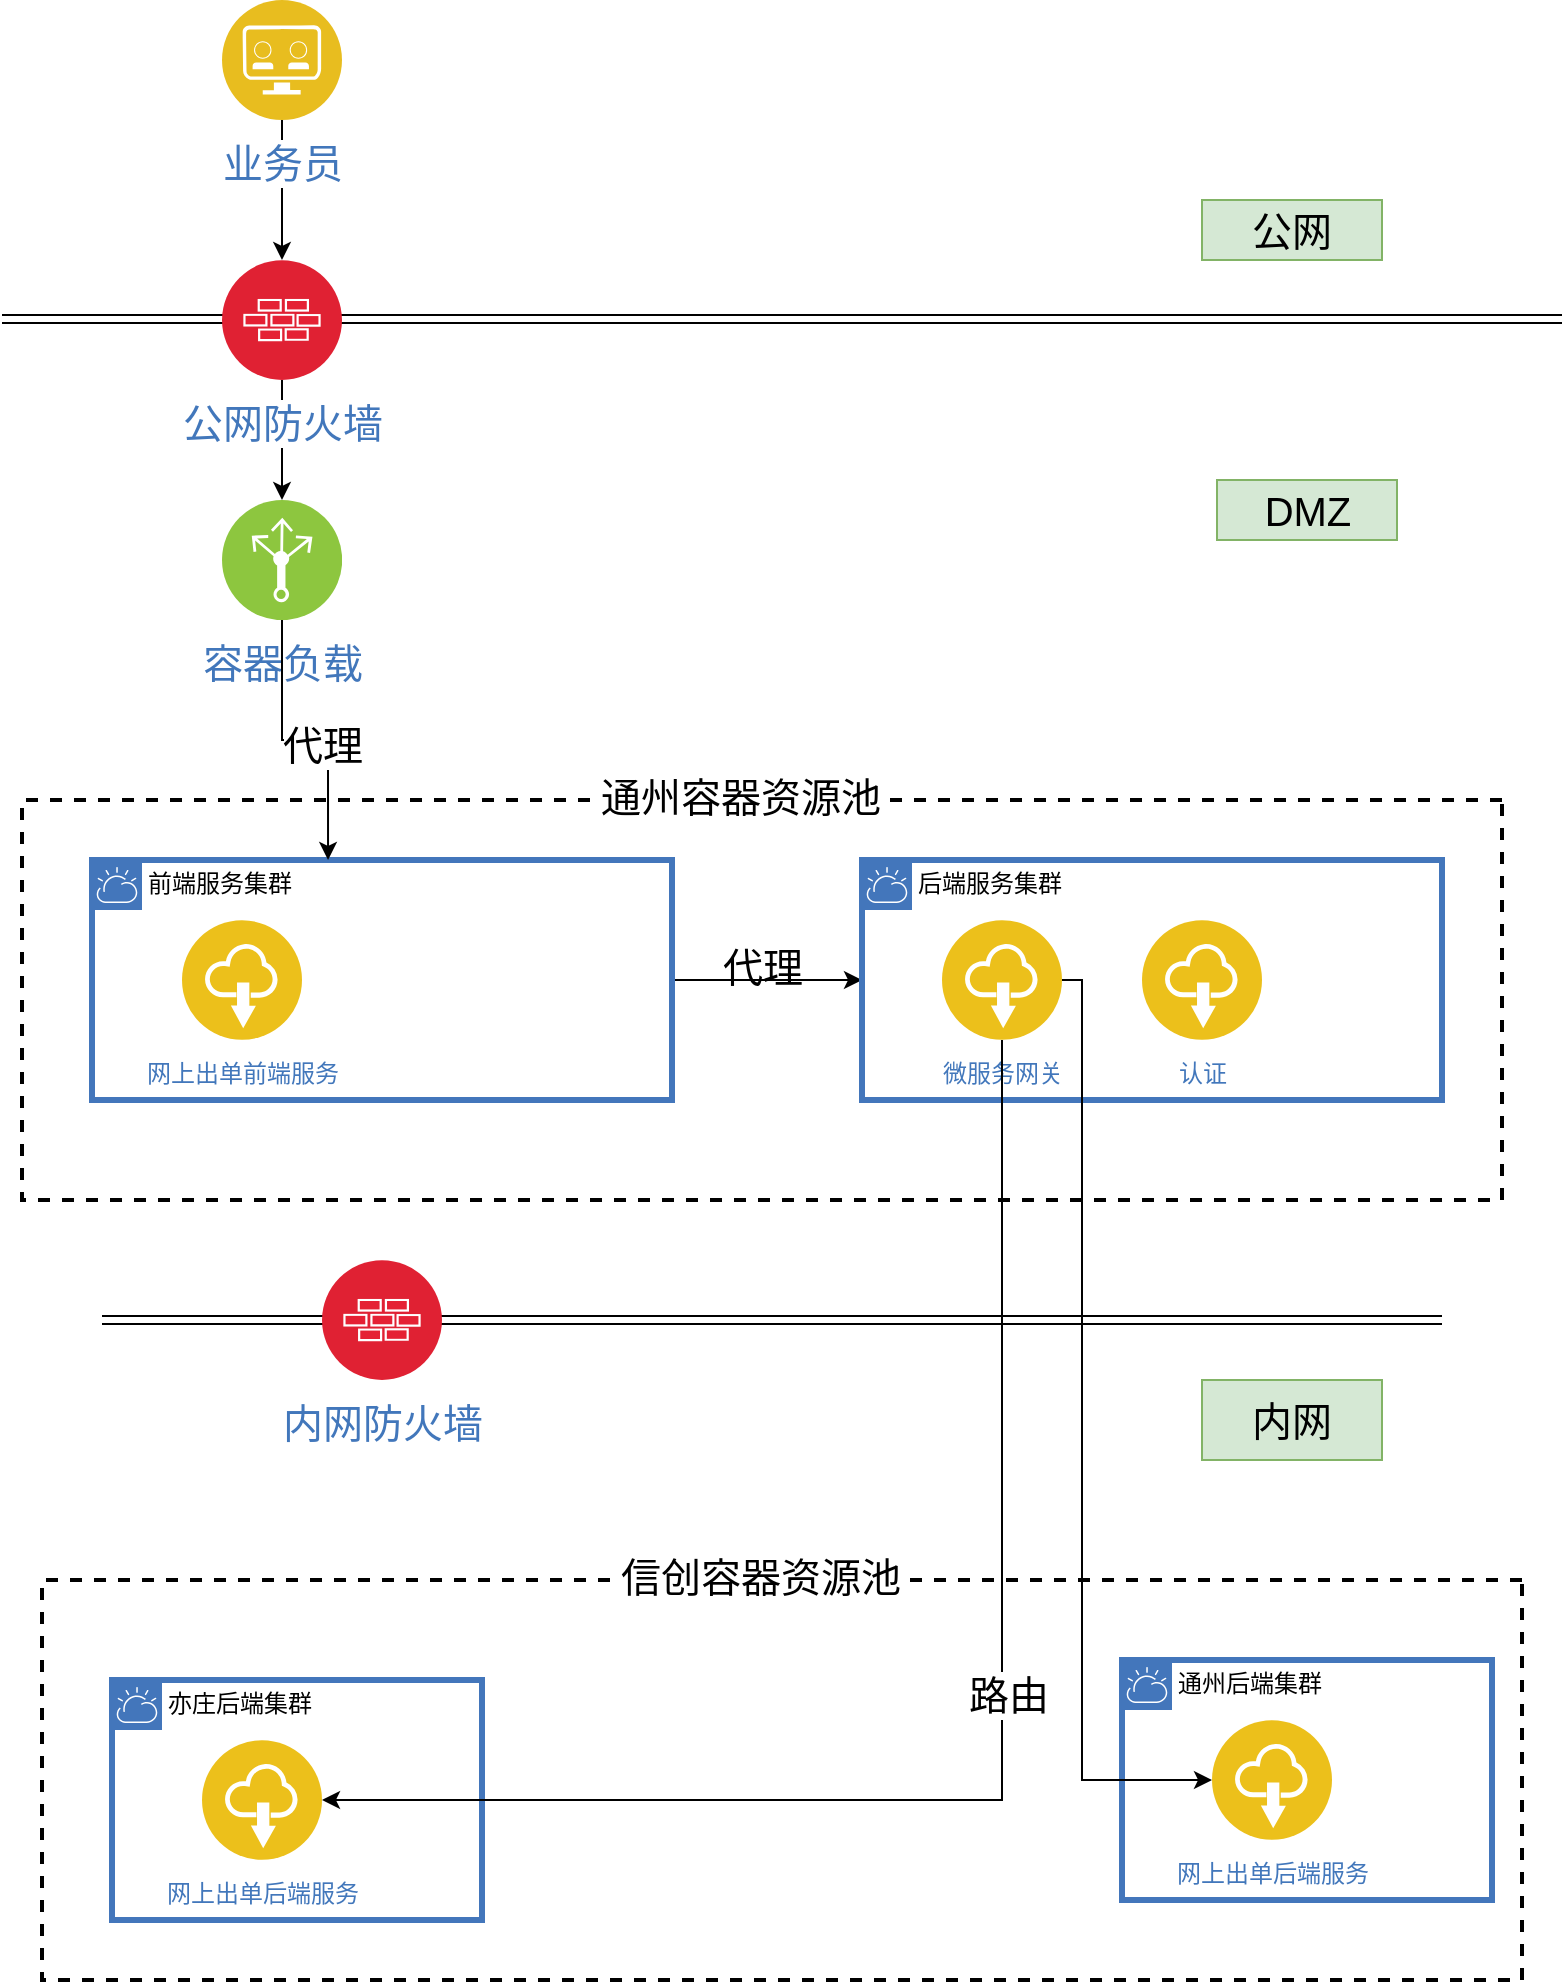 <mxfile version="24.4.6" type="github">
  <diagram name="第 1 页" id="-5ZDSn6iOt7gDkgcBdYf">
    <mxGraphModel dx="1434" dy="1915" grid="1" gridSize="10" guides="1" tooltips="1" connect="1" arrows="1" fold="1" page="1" pageScale="1" pageWidth="827" pageHeight="1169" math="0" shadow="0">
      <root>
        <mxCell id="0" />
        <mxCell id="1" parent="0" />
        <mxCell id="bsJ_sNEBP9lTQ6pW_iyW-12" value="" style="shape=link;html=1;rounded=0;" edge="1" parent="1">
          <mxGeometry width="100" relative="1" as="geometry">
            <mxPoint x="80" y="370" as="sourcePoint" />
            <mxPoint x="750" y="370" as="targetPoint" />
          </mxGeometry>
        </mxCell>
        <mxCell id="bsJ_sNEBP9lTQ6pW_iyW-13" value="&lt;font style=&quot;font-size: 20px;&quot;&gt;DMZ&lt;/font&gt;" style="text;html=1;align=center;verticalAlign=middle;whiteSpace=wrap;rounded=0;fillColor=#d5e8d4;strokeColor=#82b366;" vertex="1" parent="1">
          <mxGeometry x="637.5" y="-50" width="90" height="30" as="geometry" />
        </mxCell>
        <mxCell id="bsJ_sNEBP9lTQ6pW_iyW-14" value="&lt;font style=&quot;font-size: 20px;&quot;&gt;内网&lt;/font&gt;" style="text;html=1;align=center;verticalAlign=middle;whiteSpace=wrap;rounded=0;fillColor=#d5e8d4;strokeColor=#82b366;" vertex="1" parent="1">
          <mxGeometry x="630" y="400" width="90" height="40" as="geometry" />
        </mxCell>
        <mxCell id="bsJ_sNEBP9lTQ6pW_iyW-15" value="&lt;font style=&quot;font-size: 20px;&quot;&gt;内网防火墙&lt;/font&gt;" style="image;aspect=fixed;perimeter=ellipsePerimeter;html=1;align=center;shadow=0;dashed=0;fontColor=#4277BB;labelBackgroundColor=default;fontSize=12;spacingTop=3;image=img/lib/ibm/security/firewall.svg;" vertex="1" parent="1">
          <mxGeometry x="190" y="340" width="60" height="60" as="geometry" />
        </mxCell>
        <mxCell id="bsJ_sNEBP9lTQ6pW_iyW-29" style="edgeStyle=orthogonalEdgeStyle;rounded=0;orthogonalLoop=1;jettySize=auto;html=1;" edge="1" parent="1" source="bsJ_sNEBP9lTQ6pW_iyW-20" target="bsJ_sNEBP9lTQ6pW_iyW-21">
          <mxGeometry relative="1" as="geometry" />
        </mxCell>
        <mxCell id="bsJ_sNEBP9lTQ6pW_iyW-20" value="前端服务集群" style="shape=mxgraph.ibm.box;prType=cloud;fontStyle=0;verticalAlign=top;align=left;spacingLeft=32;spacingTop=4;fillColor=none;rounded=0;whiteSpace=wrap;html=1;strokeColor=#4376BB;strokeWidth=3;dashed=0;container=1;spacing=-4;collapsible=0;expand=0;recursiveResize=0;" vertex="1" parent="1">
          <mxGeometry x="75" y="140" width="290" height="120" as="geometry" />
        </mxCell>
        <mxCell id="bsJ_sNEBP9lTQ6pW_iyW-22" value="网上出单前端服务" style="image;aspect=fixed;perimeter=ellipsePerimeter;html=1;align=center;shadow=0;dashed=0;fontColor=#4277BB;labelBackgroundColor=default;fontSize=12;spacingTop=3;image=img/lib/ibm/applications/saas_applications.svg;" vertex="1" parent="bsJ_sNEBP9lTQ6pW_iyW-20">
          <mxGeometry x="45" y="30" width="60" height="60" as="geometry" />
        </mxCell>
        <mxCell id="bsJ_sNEBP9lTQ6pW_iyW-21" value="后端服务集群" style="shape=mxgraph.ibm.box;prType=cloud;fontStyle=0;verticalAlign=top;align=left;spacingLeft=32;spacingTop=4;fillColor=none;rounded=0;whiteSpace=wrap;html=1;strokeColor=#4376BB;strokeWidth=3;dashed=0;container=1;spacing=-4;collapsible=0;expand=0;recursiveResize=0;" vertex="1" parent="1">
          <mxGeometry x="460" y="140" width="290" height="120" as="geometry" />
        </mxCell>
        <mxCell id="bsJ_sNEBP9lTQ6pW_iyW-23" value="微服务网关" style="image;aspect=fixed;perimeter=ellipsePerimeter;html=1;align=center;shadow=0;dashed=0;fontColor=#4277BB;labelBackgroundColor=default;fontSize=12;spacingTop=3;image=img/lib/ibm/applications/saas_applications.svg;" vertex="1" parent="bsJ_sNEBP9lTQ6pW_iyW-21">
          <mxGeometry x="40" y="30" width="60" height="60" as="geometry" />
        </mxCell>
        <mxCell id="bsJ_sNEBP9lTQ6pW_iyW-27" value="认证" style="image;aspect=fixed;perimeter=ellipsePerimeter;html=1;align=center;shadow=0;dashed=0;fontColor=#4277BB;labelBackgroundColor=default;fontSize=12;spacingTop=3;image=img/lib/ibm/applications/saas_applications.svg;" vertex="1" parent="bsJ_sNEBP9lTQ6pW_iyW-21">
          <mxGeometry x="140" y="30" width="60" height="60" as="geometry" />
        </mxCell>
        <mxCell id="bsJ_sNEBP9lTQ6pW_iyW-24" value="" style="endArrow=none;dashed=1;html=1;rounded=0;strokeWidth=2;" edge="1" parent="1">
          <mxGeometry width="50" height="50" relative="1" as="geometry">
            <mxPoint x="780" y="110" as="sourcePoint" />
            <mxPoint x="780" y="110" as="targetPoint" />
            <Array as="points">
              <mxPoint x="40" y="110" />
              <mxPoint x="40" y="310" />
              <mxPoint x="780" y="310" />
            </Array>
          </mxGeometry>
        </mxCell>
        <mxCell id="bsJ_sNEBP9lTQ6pW_iyW-26" value="&lt;font style=&quot;font-size: 20px;&quot;&gt;通州容器资源池&lt;/font&gt;" style="edgeLabel;html=1;align=center;verticalAlign=middle;resizable=0;points=[];" vertex="1" connectable="0" parent="bsJ_sNEBP9lTQ6pW_iyW-24">
          <mxGeometry x="-0.594" y="-2" relative="1" as="geometry">
            <mxPoint as="offset" />
          </mxGeometry>
        </mxCell>
        <mxCell id="bsJ_sNEBP9lTQ6pW_iyW-28" value="&lt;font style=&quot;font-size: 20px;&quot;&gt;容器负载&lt;/font&gt;" style="image;aspect=fixed;perimeter=ellipsePerimeter;html=1;align=center;shadow=0;dashed=0;fontColor=#4277BB;labelBackgroundColor=default;fontSize=12;spacingTop=3;image=img/lib/ibm/infrastructure/load_balancing_routing.svg;" vertex="1" parent="1">
          <mxGeometry x="140" y="-40" width="60" height="60" as="geometry" />
        </mxCell>
        <mxCell id="bsJ_sNEBP9lTQ6pW_iyW-30" value="&lt;span style=&quot;font-size: 20px;&quot;&gt;代理&lt;/span&gt;" style="text;html=1;align=center;verticalAlign=middle;resizable=0;points=[];autosize=1;strokeColor=none;fillColor=none;" vertex="1" parent="1">
          <mxGeometry x="380" y="173" width="60" height="40" as="geometry" />
        </mxCell>
        <mxCell id="bsJ_sNEBP9lTQ6pW_iyW-31" style="edgeStyle=orthogonalEdgeStyle;rounded=0;orthogonalLoop=1;jettySize=auto;html=1;entryX=0.407;entryY=0;entryDx=0;entryDy=0;entryPerimeter=0;" edge="1" parent="1" source="bsJ_sNEBP9lTQ6pW_iyW-28" target="bsJ_sNEBP9lTQ6pW_iyW-20">
          <mxGeometry relative="1" as="geometry" />
        </mxCell>
        <mxCell id="bsJ_sNEBP9lTQ6pW_iyW-32" value="&lt;font style=&quot;font-size: 20px;&quot;&gt;代理&lt;/font&gt;" style="edgeLabel;html=1;align=center;verticalAlign=middle;resizable=0;points=[];" vertex="1" connectable="0" parent="bsJ_sNEBP9lTQ6pW_iyW-31">
          <mxGeometry x="-0.22" y="-2" relative="1" as="geometry">
            <mxPoint x="22" y="6" as="offset" />
          </mxGeometry>
        </mxCell>
        <mxCell id="bsJ_sNEBP9lTQ6pW_iyW-33" value="" style="endArrow=none;dashed=1;html=1;rounded=0;strokeWidth=2;" edge="1" parent="1">
          <mxGeometry width="50" height="50" relative="1" as="geometry">
            <mxPoint x="790" y="500" as="sourcePoint" />
            <mxPoint x="790" y="500" as="targetPoint" />
            <Array as="points">
              <mxPoint x="50" y="500" />
              <mxPoint x="50" y="700" />
              <mxPoint x="790" y="700" />
            </Array>
          </mxGeometry>
        </mxCell>
        <mxCell id="bsJ_sNEBP9lTQ6pW_iyW-34" value="&lt;font style=&quot;font-size: 20px;&quot;&gt;信创容器资源池&lt;/font&gt;" style="edgeLabel;html=1;align=center;verticalAlign=middle;resizable=0;points=[];" vertex="1" connectable="0" parent="bsJ_sNEBP9lTQ6pW_iyW-33">
          <mxGeometry x="-0.594" y="-2" relative="1" as="geometry">
            <mxPoint as="offset" />
          </mxGeometry>
        </mxCell>
        <mxCell id="bsJ_sNEBP9lTQ6pW_iyW-35" value="亦庄后端集群" style="shape=mxgraph.ibm.box;prType=cloud;fontStyle=0;verticalAlign=top;align=left;spacingLeft=32;spacingTop=4;fillColor=none;rounded=0;whiteSpace=wrap;html=1;strokeColor=#4376BB;strokeWidth=3;dashed=0;container=1;spacing=-4;collapsible=0;expand=0;recursiveResize=0;" vertex="1" parent="1">
          <mxGeometry x="85" y="550" width="185" height="120" as="geometry" />
        </mxCell>
        <mxCell id="bsJ_sNEBP9lTQ6pW_iyW-36" value="网上出单后端服务" style="image;aspect=fixed;perimeter=ellipsePerimeter;html=1;align=center;shadow=0;dashed=0;fontColor=#4277BB;labelBackgroundColor=default;fontSize=12;spacingTop=3;image=img/lib/ibm/applications/saas_applications.svg;" vertex="1" parent="bsJ_sNEBP9lTQ6pW_iyW-35">
          <mxGeometry x="45" y="30" width="60" height="60" as="geometry" />
        </mxCell>
        <mxCell id="bsJ_sNEBP9lTQ6pW_iyW-38" style="edgeStyle=orthogonalEdgeStyle;rounded=0;orthogonalLoop=1;jettySize=auto;html=1;" edge="1" parent="1" source="bsJ_sNEBP9lTQ6pW_iyW-23" target="bsJ_sNEBP9lTQ6pW_iyW-36">
          <mxGeometry relative="1" as="geometry">
            <Array as="points">
              <mxPoint x="530" y="610" />
            </Array>
          </mxGeometry>
        </mxCell>
        <mxCell id="bsJ_sNEBP9lTQ6pW_iyW-39" value="&lt;font style=&quot;font-size: 20px;&quot;&gt;路由&lt;/font&gt;" style="edgeLabel;html=1;align=center;verticalAlign=middle;resizable=0;points=[];" vertex="1" connectable="0" parent="bsJ_sNEBP9lTQ6pW_iyW-38">
          <mxGeometry x="-0.092" y="3" relative="1" as="geometry">
            <mxPoint as="offset" />
          </mxGeometry>
        </mxCell>
        <mxCell id="bsJ_sNEBP9lTQ6pW_iyW-41" value="通州后端集群" style="shape=mxgraph.ibm.box;prType=cloud;fontStyle=0;verticalAlign=top;align=left;spacingLeft=32;spacingTop=4;fillColor=none;rounded=0;whiteSpace=wrap;html=1;strokeColor=#4376BB;strokeWidth=3;dashed=0;container=1;spacing=-4;collapsible=0;expand=0;recursiveResize=0;" vertex="1" parent="1">
          <mxGeometry x="590" y="540" width="185" height="120" as="geometry" />
        </mxCell>
        <mxCell id="bsJ_sNEBP9lTQ6pW_iyW-42" value="网上出单后端服务" style="image;aspect=fixed;perimeter=ellipsePerimeter;html=1;align=center;shadow=0;dashed=0;fontColor=#4277BB;labelBackgroundColor=default;fontSize=12;spacingTop=3;image=img/lib/ibm/applications/saas_applications.svg;" vertex="1" parent="bsJ_sNEBP9lTQ6pW_iyW-41">
          <mxGeometry x="45" y="30" width="60" height="60" as="geometry" />
        </mxCell>
        <mxCell id="bsJ_sNEBP9lTQ6pW_iyW-45" style="edgeStyle=orthogonalEdgeStyle;rounded=0;orthogonalLoop=1;jettySize=auto;html=1;entryX=0;entryY=0.5;entryDx=0;entryDy=0;" edge="1" parent="1" source="bsJ_sNEBP9lTQ6pW_iyW-23" target="bsJ_sNEBP9lTQ6pW_iyW-42">
          <mxGeometry relative="1" as="geometry">
            <Array as="points">
              <mxPoint x="570" y="200" />
              <mxPoint x="570" y="600" />
              <mxPoint x="635" y="600" />
            </Array>
          </mxGeometry>
        </mxCell>
        <mxCell id="bsJ_sNEBP9lTQ6pW_iyW-46" value="" style="shape=link;html=1;rounded=0;" edge="1" parent="1">
          <mxGeometry width="100" relative="1" as="geometry">
            <mxPoint x="30" y="-130.5" as="sourcePoint" />
            <mxPoint x="810" y="-130.5" as="targetPoint" />
          </mxGeometry>
        </mxCell>
        <mxCell id="bsJ_sNEBP9lTQ6pW_iyW-47" value="&lt;font style=&quot;font-size: 20px;&quot;&gt;公网&lt;/font&gt;" style="text;html=1;align=center;verticalAlign=middle;whiteSpace=wrap;rounded=0;fillColor=#d5e8d4;strokeColor=#82b366;" vertex="1" parent="1">
          <mxGeometry x="630" y="-190" width="90" height="30" as="geometry" />
        </mxCell>
        <mxCell id="bsJ_sNEBP9lTQ6pW_iyW-52" style="edgeStyle=orthogonalEdgeStyle;rounded=0;orthogonalLoop=1;jettySize=auto;html=1;" edge="1" parent="1" source="bsJ_sNEBP9lTQ6pW_iyW-48" target="bsJ_sNEBP9lTQ6pW_iyW-50">
          <mxGeometry relative="1" as="geometry" />
        </mxCell>
        <mxCell id="bsJ_sNEBP9lTQ6pW_iyW-48" value="&lt;font style=&quot;font-size: 20px;&quot;&gt;业务员&lt;/font&gt;" style="image;aspect=fixed;perimeter=ellipsePerimeter;html=1;align=center;shadow=0;dashed=0;fontColor=#4277BB;labelBackgroundColor=default;fontSize=12;spacingTop=3;image=img/lib/ibm/applications/api_developer_portal.svg;" vertex="1" parent="1">
          <mxGeometry x="140" y="-290" width="60" height="60" as="geometry" />
        </mxCell>
        <mxCell id="bsJ_sNEBP9lTQ6pW_iyW-53" style="edgeStyle=orthogonalEdgeStyle;rounded=0;orthogonalLoop=1;jettySize=auto;html=1;" edge="1" parent="1" source="bsJ_sNEBP9lTQ6pW_iyW-50" target="bsJ_sNEBP9lTQ6pW_iyW-28">
          <mxGeometry relative="1" as="geometry" />
        </mxCell>
        <mxCell id="bsJ_sNEBP9lTQ6pW_iyW-50" value="&lt;font style=&quot;font-size: 20px;&quot;&gt;公网防火墙&lt;/font&gt;" style="image;aspect=fixed;perimeter=ellipsePerimeter;html=1;align=center;shadow=0;dashed=0;fontColor=#4277BB;labelBackgroundColor=default;fontSize=12;spacingTop=3;image=img/lib/ibm/security/firewall.svg;" vertex="1" parent="1">
          <mxGeometry x="140" y="-160" width="60" height="60" as="geometry" />
        </mxCell>
      </root>
    </mxGraphModel>
  </diagram>
</mxfile>
